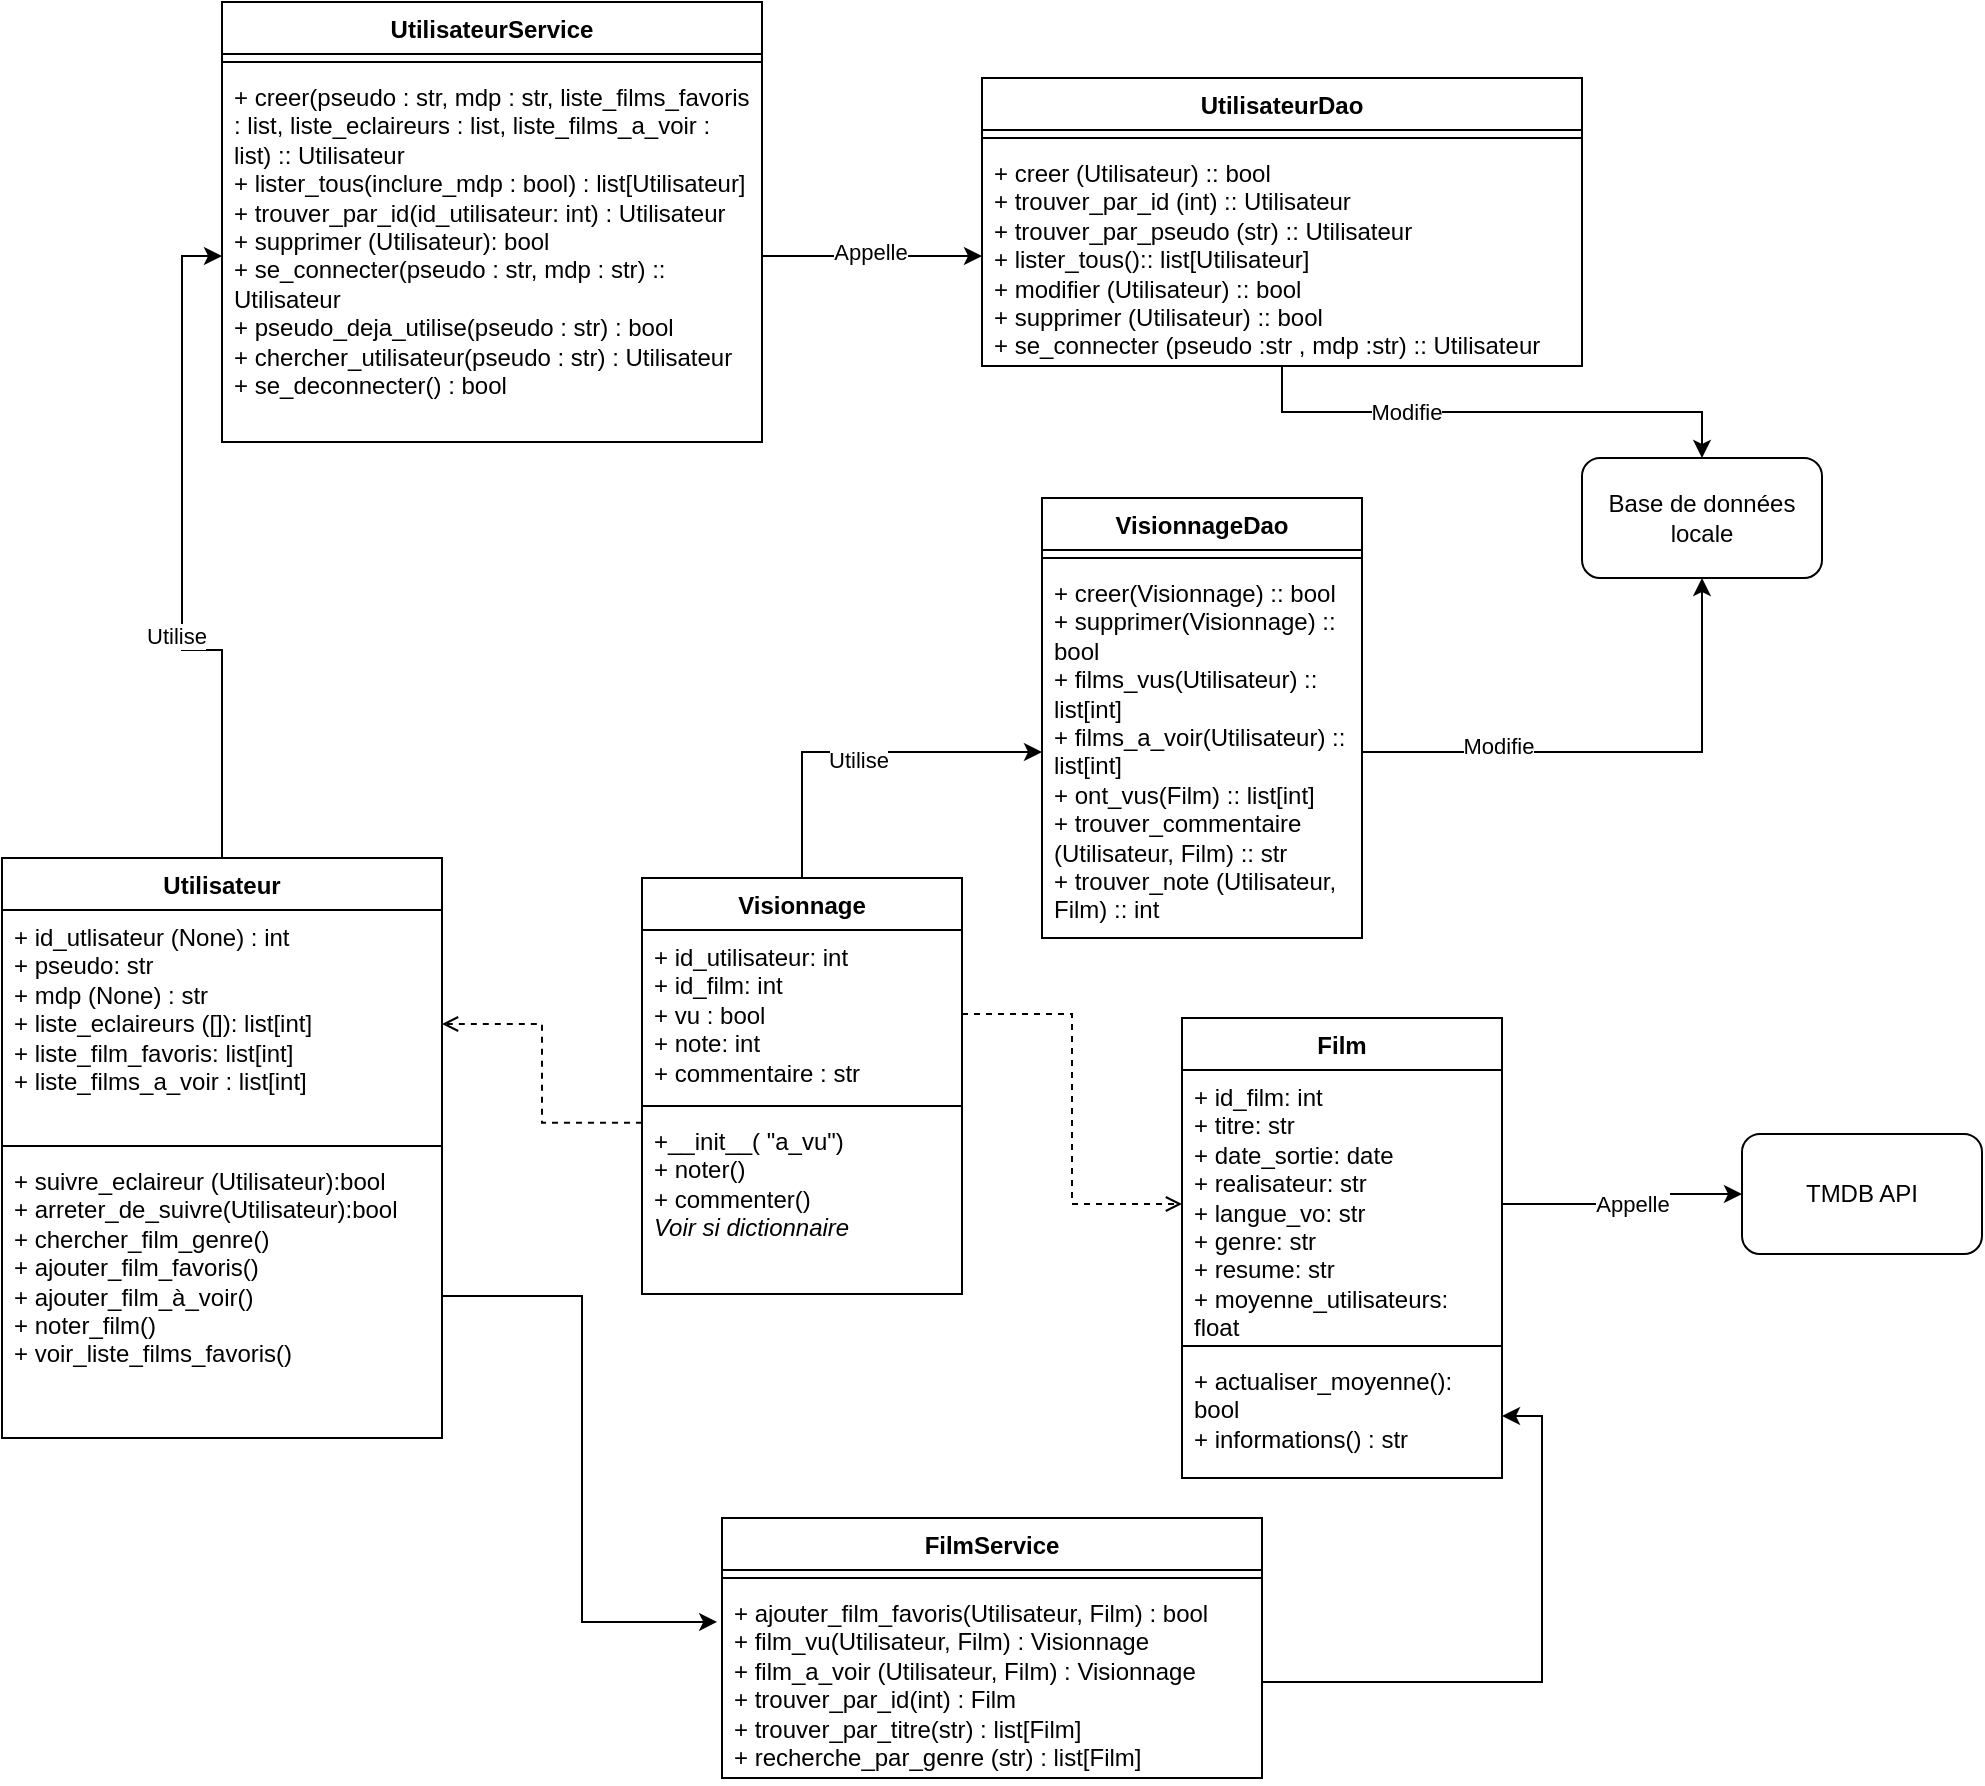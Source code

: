 <mxfile version="24.7.16">
  <diagram name="Page-1" id="-lLpuW26wP0kKTF83kYT">
    <mxGraphModel dx="1969" dy="878" grid="1" gridSize="10" guides="1" tooltips="1" connect="1" arrows="1" fold="1" page="1" pageScale="1" pageWidth="827" pageHeight="1169" math="0" shadow="0">
      <root>
        <mxCell id="0" />
        <mxCell id="1" parent="0" />
        <mxCell id="QUixbwAzo_8CxbM0iSIQ-20" style="edgeStyle=orthogonalEdgeStyle;rounded=0;orthogonalLoop=1;jettySize=auto;html=1;entryX=0;entryY=0.5;entryDx=0;entryDy=0;" parent="1" source="Nlg_wDLqZmPlsAexhDsB-1" target="QUixbwAzo_8CxbM0iSIQ-19" edge="1">
          <mxGeometry relative="1" as="geometry" />
        </mxCell>
        <mxCell id="QUixbwAzo_8CxbM0iSIQ-21" value="Utilise" style="edgeLabel;html=1;align=center;verticalAlign=middle;resizable=0;points=[];" parent="QUixbwAzo_8CxbM0iSIQ-20" vertex="1" connectable="0">
          <mxGeometry x="-0.228" y="3" relative="1" as="geometry">
            <mxPoint as="offset" />
          </mxGeometry>
        </mxCell>
        <mxCell id="Nlg_wDLqZmPlsAexhDsB-1" value="Utilisateur" style="swimlane;fontStyle=1;align=center;verticalAlign=top;childLayout=stackLayout;horizontal=1;startSize=26;horizontalStack=0;resizeParent=1;resizeParentMax=0;resizeLast=0;collapsible=1;marginBottom=0;whiteSpace=wrap;html=1;" parent="1" vertex="1">
          <mxGeometry x="50" y="440" width="220" height="290" as="geometry" />
        </mxCell>
        <mxCell id="Nlg_wDLqZmPlsAexhDsB-2" value="+ id_utlisateur (None) : int&lt;div&gt;&lt;div&gt;+ pseudo: str&lt;/div&gt;&lt;div&gt;+ mdp (None) : str&lt;/div&gt;&lt;div&gt;+ liste_eclaireurs ([]):&amp;nbsp;&lt;span style=&quot;background-color: initial;&quot;&gt;list[int]&lt;/span&gt;&lt;/div&gt;&lt;/div&gt;&lt;div&gt;+ liste_film_favoris:&amp;nbsp;&lt;span style=&quot;background-color: initial;&quot;&gt;list[int]&lt;/span&gt;&lt;/div&gt;&lt;div&gt;+ liste_films_a_voir : list[int]&lt;/div&gt;" style="text;strokeColor=none;fillColor=none;align=left;verticalAlign=top;spacingLeft=4;spacingRight=4;overflow=hidden;rotatable=0;points=[[0,0.5],[1,0.5]];portConstraint=eastwest;whiteSpace=wrap;html=1;" parent="Nlg_wDLqZmPlsAexhDsB-1" vertex="1">
          <mxGeometry y="26" width="220" height="114" as="geometry" />
        </mxCell>
        <mxCell id="Nlg_wDLqZmPlsAexhDsB-3" value="" style="line;strokeWidth=1;fillColor=none;align=left;verticalAlign=middle;spacingTop=-1;spacingLeft=3;spacingRight=3;rotatable=0;labelPosition=right;points=[];portConstraint=eastwest;strokeColor=inherit;" parent="Nlg_wDLqZmPlsAexhDsB-1" vertex="1">
          <mxGeometry y="140" width="220" height="8" as="geometry" />
        </mxCell>
        <mxCell id="Nlg_wDLqZmPlsAexhDsB-4" value="&lt;div&gt;&lt;span style=&quot;background-color: initial;&quot;&gt;+ suivre_eclaireur (Utilisateur):bool&lt;/span&gt;&lt;br&gt;&lt;/div&gt;&lt;div&gt;+ arreter_de_suivre(Utilisateur):bool&lt;/div&gt;&lt;div&gt;&lt;div&gt;+ chercher_film_genre()&lt;/div&gt;&lt;div&gt;+ ajouter_film_favoris()&lt;/div&gt;&lt;div&gt;+ ajouter_film_à_voir()&lt;/div&gt;&lt;div&gt;+ noter_film()&lt;/div&gt;&lt;/div&gt;&lt;div&gt;+ voir_liste_films_favoris()&lt;/div&gt;" style="text;strokeColor=none;fillColor=none;align=left;verticalAlign=top;spacingLeft=4;spacingRight=4;overflow=hidden;rotatable=0;points=[[0,0.5],[1,0.5]];portConstraint=eastwest;whiteSpace=wrap;html=1;" parent="Nlg_wDLqZmPlsAexhDsB-1" vertex="1">
          <mxGeometry y="148" width="220" height="142" as="geometry" />
        </mxCell>
        <mxCell id="Nlg_wDLqZmPlsAexhDsB-5" value="Film" style="swimlane;fontStyle=1;align=center;verticalAlign=top;childLayout=stackLayout;horizontal=1;startSize=26;horizontalStack=0;resizeParent=1;resizeParentMax=0;resizeLast=0;collapsible=1;marginBottom=0;whiteSpace=wrap;html=1;" parent="1" vertex="1">
          <mxGeometry x="640" y="520" width="160" height="230" as="geometry" />
        </mxCell>
        <mxCell id="Nlg_wDLqZmPlsAexhDsB-6" value="+ id_film: int&lt;div&gt;+ titre: str&lt;br&gt;&lt;div&gt;+ date_sortie: date&amp;nbsp;&lt;/div&gt;&lt;div&gt;+ realisateur: str&lt;/div&gt;&lt;div&gt;+ langue_vo: str&lt;/div&gt;&lt;div&gt;+ genre: str&lt;/div&gt;&lt;div&gt;+ resume: str&lt;/div&gt;&lt;div&gt;+ moyenne_utilisateurs: float&lt;/div&gt;&lt;/div&gt;" style="text;strokeColor=none;fillColor=none;align=left;verticalAlign=top;spacingLeft=4;spacingRight=4;overflow=hidden;rotatable=0;points=[[0,0.5],[1,0.5]];portConstraint=eastwest;whiteSpace=wrap;html=1;" parent="Nlg_wDLqZmPlsAexhDsB-5" vertex="1">
          <mxGeometry y="26" width="160" height="134" as="geometry" />
        </mxCell>
        <mxCell id="Nlg_wDLqZmPlsAexhDsB-7" value="" style="line;strokeWidth=1;fillColor=none;align=left;verticalAlign=middle;spacingTop=-1;spacingLeft=3;spacingRight=3;rotatable=0;labelPosition=right;points=[];portConstraint=eastwest;strokeColor=inherit;" parent="Nlg_wDLqZmPlsAexhDsB-5" vertex="1">
          <mxGeometry y="160" width="160" height="8" as="geometry" />
        </mxCell>
        <mxCell id="Nlg_wDLqZmPlsAexhDsB-8" value="&lt;div&gt;+ actualiser_moyenne(): bool&lt;/div&gt;&lt;div&gt;+ informations() : str&amp;nbsp;&lt;/div&gt;" style="text;strokeColor=none;fillColor=none;align=left;verticalAlign=top;spacingLeft=4;spacingRight=4;overflow=hidden;rotatable=0;points=[[0,0.5],[1,0.5]];portConstraint=eastwest;whiteSpace=wrap;html=1;" parent="Nlg_wDLqZmPlsAexhDsB-5" vertex="1">
          <mxGeometry y="168" width="160" height="62" as="geometry" />
        </mxCell>
        <mxCell id="nlk01ConiAujDCRmsQrJ-9" style="edgeStyle=orthogonalEdgeStyle;rounded=0;orthogonalLoop=1;jettySize=auto;html=1;exitX=0.5;exitY=0;exitDx=0;exitDy=0;entryX=0;entryY=0.5;entryDx=0;entryDy=0;" edge="1" parent="1" source="Nlg_wDLqZmPlsAexhDsB-9" target="nlk01ConiAujDCRmsQrJ-4">
          <mxGeometry relative="1" as="geometry" />
        </mxCell>
        <mxCell id="nlk01ConiAujDCRmsQrJ-10" value="Utilise" style="edgeLabel;html=1;align=center;verticalAlign=middle;resizable=0;points=[];" vertex="1" connectable="0" parent="nlk01ConiAujDCRmsQrJ-9">
          <mxGeometry x="-0.012" y="-4" relative="1" as="geometry">
            <mxPoint as="offset" />
          </mxGeometry>
        </mxCell>
        <mxCell id="Nlg_wDLqZmPlsAexhDsB-9" value="Visionnage" style="swimlane;fontStyle=1;align=center;verticalAlign=top;childLayout=stackLayout;horizontal=1;startSize=26;horizontalStack=0;resizeParent=1;resizeParentMax=0;resizeLast=0;collapsible=1;marginBottom=0;whiteSpace=wrap;html=1;" parent="1" vertex="1">
          <mxGeometry x="370" y="450" width="160" height="208" as="geometry" />
        </mxCell>
        <mxCell id="Nlg_wDLqZmPlsAexhDsB-10" value="+ id_utilisateur: int&lt;div&gt;+ id_film: int&lt;/div&gt;&lt;div&gt;+ vu : bool&lt;/div&gt;&lt;div&gt;+ note: int&lt;/div&gt;&lt;div&gt;+ commentaire : str&amp;nbsp;&lt;/div&gt;" style="text;strokeColor=none;fillColor=none;align=left;verticalAlign=top;spacingLeft=4;spacingRight=4;overflow=hidden;rotatable=0;points=[[0,0.5],[1,0.5]];portConstraint=eastwest;whiteSpace=wrap;html=1;" parent="Nlg_wDLqZmPlsAexhDsB-9" vertex="1">
          <mxGeometry y="26" width="160" height="84" as="geometry" />
        </mxCell>
        <mxCell id="Nlg_wDLqZmPlsAexhDsB-11" value="" style="line;strokeWidth=1;fillColor=none;align=left;verticalAlign=middle;spacingTop=-1;spacingLeft=3;spacingRight=3;rotatable=0;labelPosition=right;points=[];portConstraint=eastwest;strokeColor=inherit;" parent="Nlg_wDLqZmPlsAexhDsB-9" vertex="1">
          <mxGeometry y="110" width="160" height="8" as="geometry" />
        </mxCell>
        <mxCell id="Nlg_wDLqZmPlsAexhDsB-12" value="&lt;div&gt;+__init__( &quot;a_vu&quot;)&lt;br&gt;&lt;/div&gt;+ noter()&lt;div&gt;+ commenter()&lt;br&gt;&lt;div&gt;&lt;i&gt;Voir si dictionnaire&lt;/i&gt;&lt;/div&gt;&lt;/div&gt;" style="text;strokeColor=none;fillColor=none;align=left;verticalAlign=top;spacingLeft=4;spacingRight=4;overflow=hidden;rotatable=0;points=[[0,0.5],[1,0.5]];portConstraint=eastwest;whiteSpace=wrap;html=1;" parent="Nlg_wDLqZmPlsAexhDsB-9" vertex="1">
          <mxGeometry y="118" width="160" height="90" as="geometry" />
        </mxCell>
        <mxCell id="Nlg_wDLqZmPlsAexhDsB-19" style="edgeStyle=orthogonalEdgeStyle;rounded=0;orthogonalLoop=1;jettySize=auto;html=1;exitX=0;exitY=0.049;exitDx=0;exitDy=0;entryX=1;entryY=0.5;entryDx=0;entryDy=0;dashed=1;endArrow=open;endFill=0;exitPerimeter=0;" parent="1" source="Nlg_wDLqZmPlsAexhDsB-12" target="Nlg_wDLqZmPlsAexhDsB-2" edge="1">
          <mxGeometry relative="1" as="geometry" />
        </mxCell>
        <mxCell id="Nlg_wDLqZmPlsAexhDsB-20" value="" style="edgeStyle=orthogonalEdgeStyle;rounded=0;orthogonalLoop=1;jettySize=auto;html=1;dashed=1;endArrow=open;endFill=0;" parent="1" source="Nlg_wDLqZmPlsAexhDsB-10" target="Nlg_wDLqZmPlsAexhDsB-6" edge="1">
          <mxGeometry relative="1" as="geometry" />
        </mxCell>
        <mxCell id="QUixbwAzo_8CxbM0iSIQ-25" style="edgeStyle=orthogonalEdgeStyle;rounded=0;orthogonalLoop=1;jettySize=auto;html=1;entryX=0.5;entryY=0;entryDx=0;entryDy=0;" parent="1" source="QUixbwAzo_8CxbM0iSIQ-7" target="QUixbwAzo_8CxbM0iSIQ-24" edge="1">
          <mxGeometry relative="1" as="geometry" />
        </mxCell>
        <mxCell id="QUixbwAzo_8CxbM0iSIQ-26" value="Modifie" style="edgeLabel;html=1;align=center;verticalAlign=middle;resizable=0;points=[];" parent="QUixbwAzo_8CxbM0iSIQ-25" vertex="1" connectable="0">
          <mxGeometry x="-0.338" relative="1" as="geometry">
            <mxPoint as="offset" />
          </mxGeometry>
        </mxCell>
        <mxCell id="QUixbwAzo_8CxbM0iSIQ-7" value="UtilisateurDao" style="swimlane;fontStyle=1;align=center;verticalAlign=top;childLayout=stackLayout;horizontal=1;startSize=26;horizontalStack=0;resizeParent=1;resizeParentMax=0;resizeLast=0;collapsible=1;marginBottom=0;whiteSpace=wrap;html=1;" parent="1" vertex="1">
          <mxGeometry x="540" y="50" width="300" height="144" as="geometry" />
        </mxCell>
        <mxCell id="QUixbwAzo_8CxbM0iSIQ-9" value="" style="line;strokeWidth=1;fillColor=none;align=left;verticalAlign=middle;spacingTop=-1;spacingLeft=3;spacingRight=3;rotatable=0;labelPosition=right;points=[];portConstraint=eastwest;strokeColor=inherit;" parent="QUixbwAzo_8CxbM0iSIQ-7" vertex="1">
          <mxGeometry y="26" width="300" height="8" as="geometry" />
        </mxCell>
        <mxCell id="QUixbwAzo_8CxbM0iSIQ-10" value="+ creer (Utilisateur) :: bool&amp;nbsp;&lt;div&gt;+ trouver_par_id (int) :: Utilisateur&lt;/div&gt;&lt;div&gt;+ trouver_par_pseudo (str) :: Utilisateur&lt;br&gt;&lt;/div&gt;&lt;div&gt;+ lister_tous():: list[Utilisateur]&lt;/div&gt;&lt;div&gt;+ modifier (Utilisateur) :: bool&amp;nbsp;&lt;/div&gt;&lt;div&gt;+ supprimer (&lt;span style=&quot;background-color: initial;&quot;&gt;Utilisateur&lt;/span&gt;&lt;span style=&quot;background-color: initial;&quot;&gt;) :: bool&lt;/span&gt;&lt;/div&gt;&lt;div&gt;+ se_connecter (pseudo :str , mdp :str) :: Utilisateur&amp;nbsp;&lt;/div&gt;&lt;div&gt;&amp;nbsp;&lt;/div&gt;" style="text;strokeColor=none;fillColor=none;align=left;verticalAlign=top;spacingLeft=4;spacingRight=4;overflow=hidden;rotatable=0;points=[[0,0.5],[1,0.5]];portConstraint=eastwest;whiteSpace=wrap;html=1;" parent="QUixbwAzo_8CxbM0iSIQ-7" vertex="1">
          <mxGeometry y="34" width="300" height="110" as="geometry" />
        </mxCell>
        <mxCell id="QUixbwAzo_8CxbM0iSIQ-16" value="UtilisateurService" style="swimlane;fontStyle=1;align=center;verticalAlign=top;childLayout=stackLayout;horizontal=1;startSize=26;horizontalStack=0;resizeParent=1;resizeParentMax=0;resizeLast=0;collapsible=1;marginBottom=0;whiteSpace=wrap;html=1;" parent="1" vertex="1">
          <mxGeometry x="160" y="12" width="270" height="220" as="geometry" />
        </mxCell>
        <mxCell id="QUixbwAzo_8CxbM0iSIQ-18" value="" style="line;strokeWidth=1;fillColor=none;align=left;verticalAlign=middle;spacingTop=-1;spacingLeft=3;spacingRight=3;rotatable=0;labelPosition=right;points=[];portConstraint=eastwest;strokeColor=inherit;" parent="QUixbwAzo_8CxbM0iSIQ-16" vertex="1">
          <mxGeometry y="26" width="270" height="8" as="geometry" />
        </mxCell>
        <mxCell id="QUixbwAzo_8CxbM0iSIQ-19" value="+ creer(pseudo : str, mdp : str, liste_films_favoris : list, liste_eclaireurs : list&lt;span style=&quot;background-color: initial;&quot;&gt;, liste_films_a_voir : list) :: Utilisateur&lt;/span&gt;&lt;div&gt;&lt;span style=&quot;background-color: initial;&quot;&gt;+ lister_tous(inclure_mdp : bool) : list[Utilisateur]&lt;/span&gt;&lt;/div&gt;&lt;div&gt;&lt;span style=&quot;background-color: initial;&quot;&gt;+ trouver_par_id(id_utilisateur: int) : Utilisateur&lt;/span&gt;&lt;/div&gt;&lt;div&gt;+ supprimer (Utilisateur): bool&lt;/div&gt;&lt;div&gt;+ se_connecter(pseudo : str, mdp : str) :: Utilisateur&lt;/div&gt;&lt;div&gt;+ pseudo_deja_utilise(pseudo : str) : bool&lt;/div&gt;&lt;div&gt;+ chercher_utilisateur(pseudo : str) : Utilisateur&lt;/div&gt;&lt;div&gt;&lt;span style=&quot;background-color: initial;&quot;&gt;+ se_deconnecter() : bool&lt;/span&gt;&lt;/div&gt;" style="text;strokeColor=none;fillColor=none;align=left;verticalAlign=top;spacingLeft=4;spacingRight=4;overflow=hidden;rotatable=0;points=[[0,0.5],[1,0.5]];portConstraint=eastwest;whiteSpace=wrap;html=1;" parent="QUixbwAzo_8CxbM0iSIQ-16" vertex="1">
          <mxGeometry y="34" width="270" height="186" as="geometry" />
        </mxCell>
        <mxCell id="QUixbwAzo_8CxbM0iSIQ-22" style="edgeStyle=orthogonalEdgeStyle;rounded=0;orthogonalLoop=1;jettySize=auto;html=1;entryX=0;entryY=0.5;entryDx=0;entryDy=0;" parent="1" source="QUixbwAzo_8CxbM0iSIQ-19" target="QUixbwAzo_8CxbM0iSIQ-10" edge="1">
          <mxGeometry relative="1" as="geometry" />
        </mxCell>
        <mxCell id="QUixbwAzo_8CxbM0iSIQ-23" value="Appelle" style="edgeLabel;html=1;align=center;verticalAlign=middle;resizable=0;points=[];" parent="QUixbwAzo_8CxbM0iSIQ-22" vertex="1" connectable="0">
          <mxGeometry x="0.116" y="1" relative="1" as="geometry">
            <mxPoint x="-8" y="-1" as="offset" />
          </mxGeometry>
        </mxCell>
        <mxCell id="QUixbwAzo_8CxbM0iSIQ-24" value="Base de données locale" style="rounded=1;whiteSpace=wrap;html=1;" parent="1" vertex="1">
          <mxGeometry x="840" y="240" width="120" height="60" as="geometry" />
        </mxCell>
        <mxCell id="QUixbwAzo_8CxbM0iSIQ-27" value="FilmService" style="swimlane;fontStyle=1;align=center;verticalAlign=top;childLayout=stackLayout;horizontal=1;startSize=26;horizontalStack=0;resizeParent=1;resizeParentMax=0;resizeLast=0;collapsible=1;marginBottom=0;whiteSpace=wrap;html=1;" parent="1" vertex="1">
          <mxGeometry x="410" y="770" width="270" height="130" as="geometry" />
        </mxCell>
        <mxCell id="QUixbwAzo_8CxbM0iSIQ-28" value="" style="line;strokeWidth=1;fillColor=none;align=left;verticalAlign=middle;spacingTop=-1;spacingLeft=3;spacingRight=3;rotatable=0;labelPosition=right;points=[];portConstraint=eastwest;strokeColor=inherit;" parent="QUixbwAzo_8CxbM0iSIQ-27" vertex="1">
          <mxGeometry y="26" width="270" height="8" as="geometry" />
        </mxCell>
        <mxCell id="QUixbwAzo_8CxbM0iSIQ-29" value="+ ajouter_film_favoris(Utilisateur, Film) : bool&lt;div&gt;+ film_vu(Utilisateur, Film) : Visionnage&lt;/div&gt;&lt;div&gt;+ film_a_voir (Utilisateur, Film) : Visionnage&lt;br&gt;&lt;div&gt;&lt;div&gt;&lt;span style=&quot;background-color: initial;&quot;&gt;+ trouver_par_id(int) : Film&lt;/span&gt;&lt;/div&gt;&lt;div&gt;&lt;span style=&quot;background-color: initial;&quot;&gt;+ trouver_par_titre(str) : list[Film]&lt;/span&gt;&lt;/div&gt;&lt;div&gt;+ recherche_par_genre (str) : list[Film]&lt;/div&gt;&lt;div&gt;&lt;br&gt;&lt;/div&gt;&lt;/div&gt;&lt;/div&gt;" style="text;strokeColor=none;fillColor=none;align=left;verticalAlign=top;spacingLeft=4;spacingRight=4;overflow=hidden;rotatable=0;points=[[0,0.5],[1,0.5]];portConstraint=eastwest;whiteSpace=wrap;html=1;" parent="QUixbwAzo_8CxbM0iSIQ-27" vertex="1">
          <mxGeometry y="34" width="270" height="96" as="geometry" />
        </mxCell>
        <mxCell id="nlk01ConiAujDCRmsQrJ-1" value="VisionnageDao" style="swimlane;fontStyle=1;align=center;verticalAlign=top;childLayout=stackLayout;horizontal=1;startSize=26;horizontalStack=0;resizeParent=1;resizeParentMax=0;resizeLast=0;collapsible=1;marginBottom=0;whiteSpace=wrap;html=1;" vertex="1" parent="1">
          <mxGeometry x="570" y="260" width="160" height="220" as="geometry" />
        </mxCell>
        <mxCell id="nlk01ConiAujDCRmsQrJ-3" value="" style="line;strokeWidth=1;fillColor=none;align=left;verticalAlign=middle;spacingTop=-1;spacingLeft=3;spacingRight=3;rotatable=0;labelPosition=right;points=[];portConstraint=eastwest;strokeColor=inherit;" vertex="1" parent="nlk01ConiAujDCRmsQrJ-1">
          <mxGeometry y="26" width="160" height="8" as="geometry" />
        </mxCell>
        <mxCell id="nlk01ConiAujDCRmsQrJ-4" value="+ creer(Visionnage) :: bool&lt;div&gt;+ supprimer(Visionnage) :: bool&amp;nbsp;&amp;nbsp;&lt;div&gt;+ films_vus(Utilisateur) :: list[int]&lt;/div&gt;&lt;div&gt;+ films_a_voir(Utilisateur) :: list[int]&lt;/div&gt;&lt;div&gt;+ ont_vus(Film) :: list[int]&lt;/div&gt;&lt;/div&gt;&lt;div&gt;+ trouver_commentaire (Utilisateur, Film) :: str&amp;nbsp;&lt;/div&gt;&lt;div&gt;+ trouver_note (Utilisateur, Film) :: int&lt;/div&gt;" style="text;strokeColor=none;fillColor=none;align=left;verticalAlign=top;spacingLeft=4;spacingRight=4;overflow=hidden;rotatable=0;points=[[0,0.5],[1,0.5]];portConstraint=eastwest;whiteSpace=wrap;html=1;" vertex="1" parent="nlk01ConiAujDCRmsQrJ-1">
          <mxGeometry y="34" width="160" height="186" as="geometry" />
        </mxCell>
        <mxCell id="nlk01ConiAujDCRmsQrJ-6" value="TMDB API" style="rounded=1;whiteSpace=wrap;html=1;" vertex="1" parent="1">
          <mxGeometry x="920" y="578" width="120" height="60" as="geometry" />
        </mxCell>
        <mxCell id="nlk01ConiAujDCRmsQrJ-7" style="edgeStyle=orthogonalEdgeStyle;rounded=0;orthogonalLoop=1;jettySize=auto;html=1;exitX=1;exitY=0.5;exitDx=0;exitDy=0;" edge="1" parent="1" source="Nlg_wDLqZmPlsAexhDsB-6" target="nlk01ConiAujDCRmsQrJ-6">
          <mxGeometry relative="1" as="geometry" />
        </mxCell>
        <mxCell id="nlk01ConiAujDCRmsQrJ-8" value="Appelle" style="edgeLabel;html=1;align=center;verticalAlign=middle;resizable=0;points=[];" vertex="1" connectable="0" parent="nlk01ConiAujDCRmsQrJ-7">
          <mxGeometry x="0.122" y="-5" relative="1" as="geometry">
            <mxPoint as="offset" />
          </mxGeometry>
        </mxCell>
        <mxCell id="nlk01ConiAujDCRmsQrJ-11" style="edgeStyle=orthogonalEdgeStyle;rounded=0;orthogonalLoop=1;jettySize=auto;html=1;exitX=1;exitY=0.5;exitDx=0;exitDy=0;entryX=0.5;entryY=1;entryDx=0;entryDy=0;" edge="1" parent="1" source="nlk01ConiAujDCRmsQrJ-4" target="QUixbwAzo_8CxbM0iSIQ-24">
          <mxGeometry relative="1" as="geometry" />
        </mxCell>
        <mxCell id="nlk01ConiAujDCRmsQrJ-12" value="Modifie" style="edgeLabel;html=1;align=center;verticalAlign=middle;resizable=0;points=[];" vertex="1" connectable="0" parent="nlk01ConiAujDCRmsQrJ-11">
          <mxGeometry x="-0.476" y="3" relative="1" as="geometry">
            <mxPoint as="offset" />
          </mxGeometry>
        </mxCell>
        <mxCell id="nlk01ConiAujDCRmsQrJ-13" style="edgeStyle=orthogonalEdgeStyle;rounded=0;orthogonalLoop=1;jettySize=auto;html=1;exitX=1;exitY=0.5;exitDx=0;exitDy=0;entryX=-0.009;entryY=0.187;entryDx=0;entryDy=0;entryPerimeter=0;" edge="1" parent="1" source="Nlg_wDLqZmPlsAexhDsB-4" target="QUixbwAzo_8CxbM0iSIQ-29">
          <mxGeometry relative="1" as="geometry" />
        </mxCell>
        <mxCell id="nlk01ConiAujDCRmsQrJ-15" style="edgeStyle=orthogonalEdgeStyle;rounded=0;orthogonalLoop=1;jettySize=auto;html=1;exitX=1;exitY=0.5;exitDx=0;exitDy=0;entryX=1;entryY=0.5;entryDx=0;entryDy=0;" edge="1" parent="1" source="QUixbwAzo_8CxbM0iSIQ-29" target="Nlg_wDLqZmPlsAexhDsB-8">
          <mxGeometry relative="1" as="geometry" />
        </mxCell>
      </root>
    </mxGraphModel>
  </diagram>
</mxfile>
